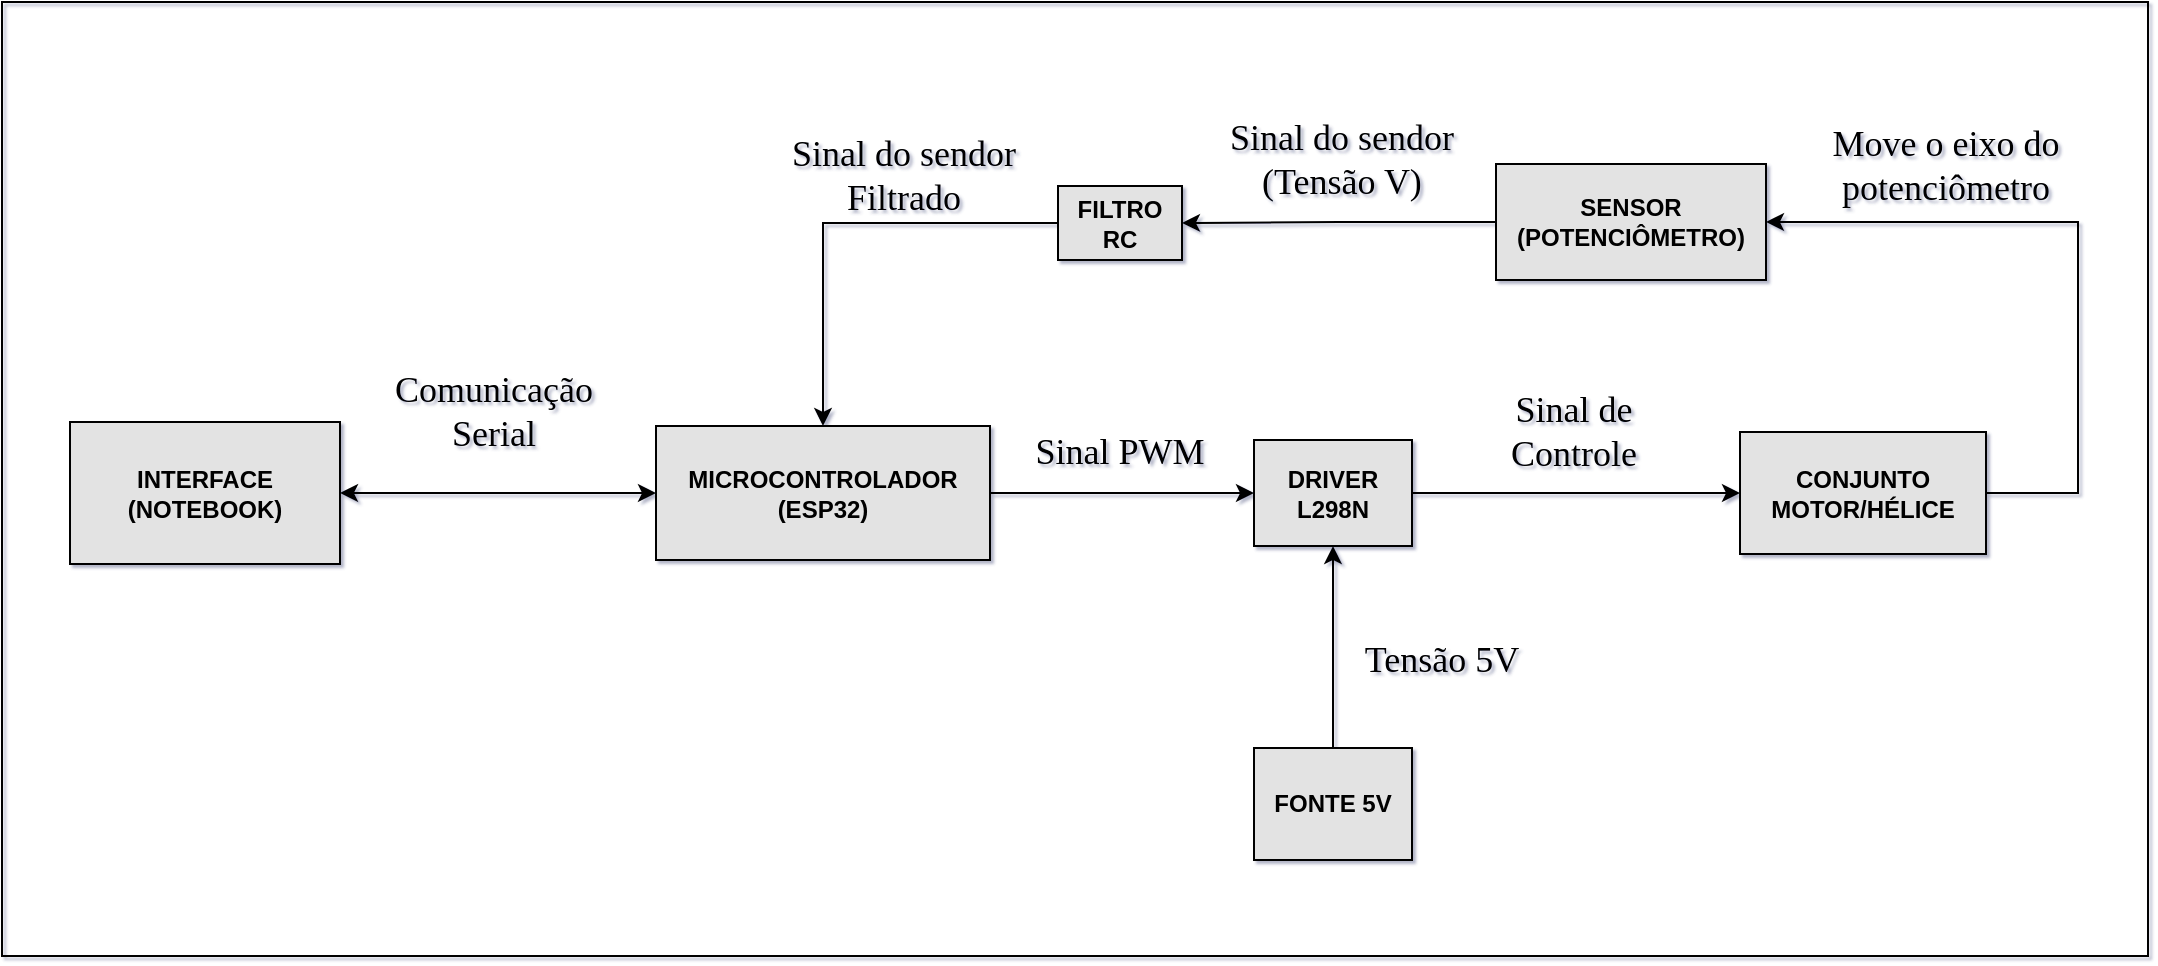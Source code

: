 <mxfile version="21.6.5" type="device">
  <diagram id="BB-P8LQBv9p690ByxCHv" name="Página-1">
    <mxGraphModel dx="1354" dy="845" grid="1" gridSize="1" guides="0" tooltips="1" connect="1" arrows="1" fold="1" page="1" pageScale="1" pageWidth="1169" pageHeight="827" background="none" math="1" shadow="1">
      <root>
        <mxCell id="0" />
        <mxCell id="1" parent="0" />
        <mxCell id="Qu5uN-h_UJnhF-93IjL4-31" style="edgeStyle=orthogonalEdgeStyle;rounded=0;orthogonalLoop=1;jettySize=auto;html=1;entryX=0;entryY=0.5;entryDx=0;entryDy=0;" parent="1" source="2" target="Qu5uN-h_UJnhF-93IjL4-19" edge="1">
          <mxGeometry relative="1" as="geometry" />
        </mxCell>
        <mxCell id="2" value="MICROCONTROLADOR (ESP32)" style="rounded=0;whiteSpace=wrap;html=1;fontStyle=1;shadow=0;fillColor=#E3E3E3;" parent="1" vertex="1">
          <mxGeometry x="388" y="378" width="167" height="67" as="geometry" />
        </mxCell>
        <mxCell id="mbsaScZfRGT-l3-WlNQ9-3" style="edgeStyle=orthogonalEdgeStyle;rounded=0;orthogonalLoop=1;jettySize=auto;html=1;entryX=1;entryY=0.5;entryDx=0;entryDy=0;" edge="1" parent="1" source="Qu5uN-h_UJnhF-93IjL4-17" target="mbsaScZfRGT-l3-WlNQ9-2">
          <mxGeometry relative="1" as="geometry" />
        </mxCell>
        <mxCell id="Qu5uN-h_UJnhF-93IjL4-17" value="SENSOR (POTENCIÔMETRO)" style="rounded=0;whiteSpace=wrap;html=1;fontStyle=1;shadow=0;fillColor=#E3E3E3;" parent="1" vertex="1">
          <mxGeometry x="808" y="247" width="135" height="58" as="geometry" />
        </mxCell>
        <mxCell id="Qu5uN-h_UJnhF-93IjL4-27" style="edgeStyle=orthogonalEdgeStyle;rounded=0;orthogonalLoop=1;jettySize=auto;html=1;startArrow=classic;startFill=1;" parent="1" source="Qu5uN-h_UJnhF-93IjL4-18" target="2" edge="1">
          <mxGeometry relative="1" as="geometry" />
        </mxCell>
        <mxCell id="Qu5uN-h_UJnhF-93IjL4-18" value="INTERFACE (NOTEBOOK)" style="rounded=0;whiteSpace=wrap;html=1;fontStyle=1;shadow=0;fillColor=#E3E3E3;" parent="1" vertex="1">
          <mxGeometry x="95" y="376" width="135" height="71" as="geometry" />
        </mxCell>
        <mxCell id="Qu5uN-h_UJnhF-93IjL4-34" style="edgeStyle=orthogonalEdgeStyle;rounded=0;orthogonalLoop=1;jettySize=auto;html=1;entryX=0;entryY=0.5;entryDx=0;entryDy=0;" parent="1" source="Qu5uN-h_UJnhF-93IjL4-19" target="Qu5uN-h_UJnhF-93IjL4-21" edge="1">
          <mxGeometry relative="1" as="geometry" />
        </mxCell>
        <mxCell id="Qu5uN-h_UJnhF-93IjL4-19" value="DRIVER L298N" style="rounded=0;whiteSpace=wrap;html=1;fontStyle=1;shadow=0;fillColor=#E3E3E3;" parent="1" vertex="1">
          <mxGeometry x="687" y="385" width="79" height="53" as="geometry" />
        </mxCell>
        <mxCell id="Qu5uN-h_UJnhF-93IjL4-32" style="edgeStyle=orthogonalEdgeStyle;rounded=0;orthogonalLoop=1;jettySize=auto;html=1;entryX=0.5;entryY=1;entryDx=0;entryDy=0;" parent="1" source="Qu5uN-h_UJnhF-93IjL4-20" target="Qu5uN-h_UJnhF-93IjL4-19" edge="1">
          <mxGeometry relative="1" as="geometry" />
        </mxCell>
        <mxCell id="Qu5uN-h_UJnhF-93IjL4-20" value="FONTE 5V" style="rounded=0;whiteSpace=wrap;html=1;fontStyle=1;shadow=0;fillColor=#E3E3E3;" parent="1" vertex="1">
          <mxGeometry x="687" y="539" width="79" height="56" as="geometry" />
        </mxCell>
        <mxCell id="mbsaScZfRGT-l3-WlNQ9-5" style="edgeStyle=orthogonalEdgeStyle;rounded=0;orthogonalLoop=1;jettySize=auto;html=1;entryX=1;entryY=0.5;entryDx=0;entryDy=0;" edge="1" parent="1" source="Qu5uN-h_UJnhF-93IjL4-21" target="Qu5uN-h_UJnhF-93IjL4-17">
          <mxGeometry relative="1" as="geometry">
            <mxPoint x="1069" y="274" as="targetPoint" />
            <Array as="points">
              <mxPoint x="1099" y="411" />
              <mxPoint x="1099" y="276" />
            </Array>
          </mxGeometry>
        </mxCell>
        <mxCell id="Qu5uN-h_UJnhF-93IjL4-21" value="CONJUNTO MOTOR/HÉLICE" style="rounded=0;whiteSpace=wrap;html=1;fontStyle=1;shadow=0;fillColor=#E3E3E3;" parent="1" vertex="1">
          <mxGeometry x="930" y="381" width="123" height="61" as="geometry" />
        </mxCell>
        <mxCell id="Qu5uN-h_UJnhF-93IjL4-28" value="Comunicação Serial" style="text;strokeColor=none;fillColor=none;align=center;verticalAlign=middle;rounded=0;fontFamily=Times New Roman;fontStyle=0;fontSize=18;shadow=0;fontColor=default;whiteSpace=wrap;html=1;" parent="1" vertex="1">
          <mxGeometry x="250" y="354" width="114" height="33" as="geometry" />
        </mxCell>
        <mxCell id="Qu5uN-h_UJnhF-93IjL4-29" value="Sinal do sendor (Tensão V)" style="text;strokeColor=none;fillColor=none;align=center;verticalAlign=middle;rounded=0;fontFamily=Times New Roman;fontStyle=0;fontSize=18;shadow=0;fontColor=default;whiteSpace=wrap;html=1;" parent="1" vertex="1">
          <mxGeometry x="663" y="230" width="136" height="30" as="geometry" />
        </mxCell>
        <mxCell id="Qu5uN-h_UJnhF-93IjL4-30" value="Sinal PWM" style="text;strokeColor=none;fillColor=none;align=center;verticalAlign=middle;rounded=0;fontFamily=Times New Roman;fontStyle=0;fontSize=18;shadow=0;fontColor=default;whiteSpace=wrap;html=1;" parent="1" vertex="1">
          <mxGeometry x="565" y="375" width="110" height="31" as="geometry" />
        </mxCell>
        <mxCell id="Qu5uN-h_UJnhF-93IjL4-33" value="Tensão 5V" style="text;strokeColor=none;fillColor=none;align=center;verticalAlign=middle;rounded=0;fontFamily=Times New Roman;fontStyle=0;fontSize=18;shadow=0;fontColor=default;whiteSpace=wrap;html=1;" parent="1" vertex="1">
          <mxGeometry x="726" y="479" width="110" height="31" as="geometry" />
        </mxCell>
        <mxCell id="Qu5uN-h_UJnhF-93IjL4-36" value="Sinal de Controle" style="text;strokeColor=none;fillColor=none;align=center;verticalAlign=middle;rounded=0;fontFamily=Times New Roman;fontStyle=0;fontSize=18;shadow=0;fontColor=default;whiteSpace=wrap;html=1;" parent="1" vertex="1">
          <mxGeometry x="792" y="365" width="110" height="31" as="geometry" />
        </mxCell>
        <mxCell id="Qu5uN-h_UJnhF-93IjL4-38" value="Move o eixo do potenciômetro" style="text;strokeColor=none;fillColor=none;align=center;verticalAlign=middle;rounded=0;fontFamily=Times New Roman;fontStyle=0;fontSize=18;shadow=0;fontColor=default;whiteSpace=wrap;html=1;" parent="1" vertex="1">
          <mxGeometry x="963" y="232" width="140" height="31" as="geometry" />
        </mxCell>
        <mxCell id="L187dRJn9H74zEZ9fsmH-2" value="" style="rounded=0;whiteSpace=wrap;html=1;fillColor=none;" parent="1" vertex="1">
          <mxGeometry x="61" y="166" width="1073" height="477" as="geometry" />
        </mxCell>
        <mxCell id="mbsaScZfRGT-l3-WlNQ9-4" style="edgeStyle=orthogonalEdgeStyle;rounded=0;orthogonalLoop=1;jettySize=auto;html=1;" edge="1" parent="1" source="mbsaScZfRGT-l3-WlNQ9-2" target="2">
          <mxGeometry relative="1" as="geometry" />
        </mxCell>
        <mxCell id="mbsaScZfRGT-l3-WlNQ9-2" value="FILTRO RC" style="rounded=0;whiteSpace=wrap;html=1;fontStyle=1;shadow=0;fillColor=#E3E3E3;" vertex="1" parent="1">
          <mxGeometry x="589" y="258" width="62" height="37" as="geometry" />
        </mxCell>
        <mxCell id="mbsaScZfRGT-l3-WlNQ9-6" value="Sinal do sendor Filtrado" style="text;strokeColor=none;fillColor=none;align=center;verticalAlign=middle;rounded=0;fontFamily=Times New Roman;fontStyle=0;fontSize=18;shadow=0;fontColor=default;whiteSpace=wrap;html=1;" vertex="1" parent="1">
          <mxGeometry x="444" y="238" width="136" height="30" as="geometry" />
        </mxCell>
      </root>
    </mxGraphModel>
  </diagram>
</mxfile>
